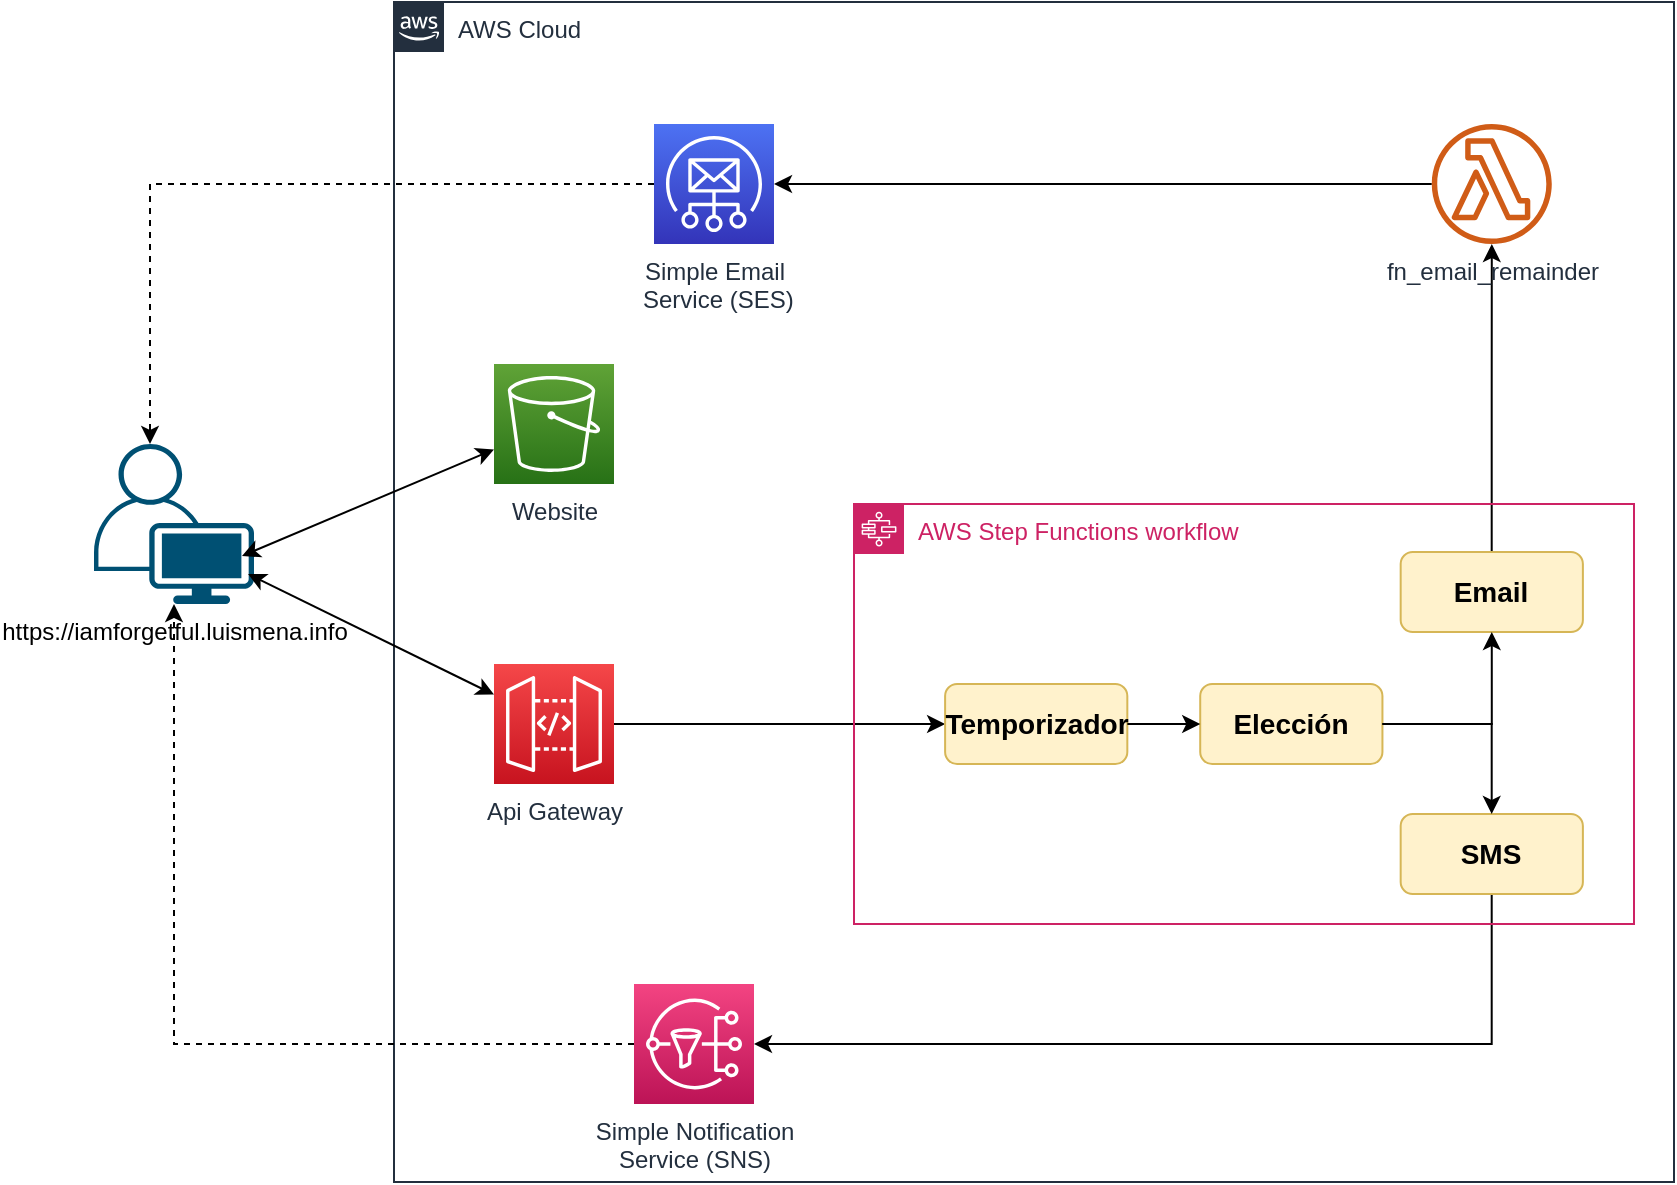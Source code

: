<mxfile version="13.7.9" type="device"><diagram id="Ht1M8jgEwFfnCIfOTk4-" name="Page-1"><mxGraphModel dx="1092" dy="966" grid="1" gridSize="10" guides="1" tooltips="1" connect="1" arrows="1" fold="1" page="1" pageScale="1" pageWidth="1169" pageHeight="827" math="0" shadow="0"><root><mxCell id="0"/><mxCell id="1" parent="0"/><mxCell id="2L3vk4NGOi_DIJXLgCzu-1" value="AWS Cloud" style="points=[[0,0],[0.25,0],[0.5,0],[0.75,0],[1,0],[1,0.25],[1,0.5],[1,0.75],[1,1],[0.75,1],[0.5,1],[0.25,1],[0,1],[0,0.75],[0,0.5],[0,0.25]];outlineConnect=0;gradientColor=none;html=1;whiteSpace=wrap;fontSize=12;fontStyle=0;shape=mxgraph.aws4.group;grIcon=mxgraph.aws4.group_aws_cloud_alt;strokeColor=#232F3E;fillColor=none;verticalAlign=top;align=left;spacingLeft=30;fontColor=#232F3E;dashed=0;" parent="1" vertex="1"><mxGeometry x="390" y="139" width="640" height="590" as="geometry"/></mxCell><mxCell id="2L3vk4NGOi_DIJXLgCzu-24" style="edgeStyle=orthogonalEdgeStyle;rounded=0;orthogonalLoop=1;jettySize=auto;html=1;entryX=0;entryY=0.5;entryDx=0;entryDy=0;" parent="1" source="2L3vk4NGOi_DIJXLgCzu-2" target="2L3vk4NGOi_DIJXLgCzu-11" edge="1"><mxGeometry relative="1" as="geometry"><mxPoint x="510" y="500" as="targetPoint"/></mxGeometry></mxCell><mxCell id="2L3vk4NGOi_DIJXLgCzu-2" value="Api Gateway" style="outlineConnect=0;fontColor=#232F3E;gradientColor=#F54749;gradientDirection=north;fillColor=#C7131F;strokeColor=#ffffff;dashed=0;verticalLabelPosition=bottom;verticalAlign=top;align=center;html=1;fontSize=12;fontStyle=0;aspect=fixed;shape=mxgraph.aws4.resourceIcon;resIcon=mxgraph.aws4.api_gateway;" parent="1" vertex="1"><mxGeometry x="440" y="470" width="60" height="60" as="geometry"/></mxCell><mxCell id="2L3vk4NGOi_DIJXLgCzu-4" value="Website" style="outlineConnect=0;fontColor=#232F3E;gradientColor=#60A337;gradientDirection=north;fillColor=#277116;strokeColor=#ffffff;dashed=0;verticalLabelPosition=bottom;verticalAlign=top;align=center;html=1;fontSize=12;fontStyle=0;aspect=fixed;shape=mxgraph.aws4.resourceIcon;resIcon=mxgraph.aws4.s3;" parent="1" vertex="1"><mxGeometry x="440" y="320" width="60" height="60" as="geometry"/></mxCell><mxCell id="2L3vk4NGOi_DIJXLgCzu-42" style="edgeStyle=orthogonalEdgeStyle;rounded=0;orthogonalLoop=1;jettySize=auto;html=1;entryX=0.35;entryY=0;entryDx=0;entryDy=0;entryPerimeter=0;startArrow=none;startFill=0;dashed=1;" parent="1" source="2L3vk4NGOi_DIJXLgCzu-7" target="2L3vk4NGOi_DIJXLgCzu-39" edge="1"><mxGeometry relative="1" as="geometry"/></mxCell><mxCell id="2L3vk4NGOi_DIJXLgCzu-7" value="Simple Email&lt;br&gt;&amp;nbsp;Service (SES)" style="outlineConnect=0;fontColor=#232F3E;gradientColor=#4D72F3;gradientDirection=north;fillColor=#3334B9;strokeColor=#ffffff;dashed=0;verticalLabelPosition=bottom;verticalAlign=top;align=center;html=1;fontSize=12;fontStyle=0;aspect=fixed;shape=mxgraph.aws4.resourceIcon;resIcon=mxgraph.aws4.simple_email_service;" parent="1" vertex="1"><mxGeometry x="520" y="200" width="60" height="60" as="geometry"/></mxCell><mxCell id="0rOzxR-KEGx7KRw8URCp-1" style="edgeStyle=orthogonalEdgeStyle;rounded=0;orthogonalLoop=1;jettySize=auto;html=1;dashed=1;" parent="1" source="2L3vk4NGOi_DIJXLgCzu-8" target="2L3vk4NGOi_DIJXLgCzu-39" edge="1"><mxGeometry relative="1" as="geometry"/></mxCell><mxCell id="2L3vk4NGOi_DIJXLgCzu-8" value="Simple Notification&lt;br&gt;Service (SNS)" style="outlineConnect=0;fontColor=#232F3E;gradientColor=#F34482;gradientDirection=north;fillColor=#BC1356;strokeColor=#ffffff;dashed=0;verticalLabelPosition=bottom;verticalAlign=top;align=center;html=1;fontSize=12;fontStyle=0;aspect=fixed;shape=mxgraph.aws4.resourceIcon;resIcon=mxgraph.aws4.sns;" parent="1" vertex="1"><mxGeometry x="510" y="630" width="60" height="60" as="geometry"/></mxCell><mxCell id="2L3vk4NGOi_DIJXLgCzu-16" style="edgeStyle=orthogonalEdgeStyle;rounded=0;orthogonalLoop=1;jettySize=auto;html=1;" parent="1" source="2L3vk4NGOi_DIJXLgCzu-13" target="2L3vk4NGOi_DIJXLgCzu-15" edge="1"><mxGeometry relative="1" as="geometry"/></mxCell><mxCell id="2L3vk4NGOi_DIJXLgCzu-18" style="edgeStyle=orthogonalEdgeStyle;rounded=0;orthogonalLoop=1;jettySize=auto;html=1;" parent="1" source="2L3vk4NGOi_DIJXLgCzu-14" target="2L3vk4NGOi_DIJXLgCzu-8" edge="1"><mxGeometry relative="1" as="geometry"><Array as="points"><mxPoint x="939" y="660"/></Array></mxGeometry></mxCell><mxCell id="2L3vk4NGOi_DIJXLgCzu-17" style="edgeStyle=orthogonalEdgeStyle;rounded=0;orthogonalLoop=1;jettySize=auto;html=1;" parent="1" source="2L3vk4NGOi_DIJXLgCzu-15" target="2L3vk4NGOi_DIJXLgCzu-7" edge="1"><mxGeometry relative="1" as="geometry"/></mxCell><mxCell id="2L3vk4NGOi_DIJXLgCzu-15" value="fn_email_remainder" style="outlineConnect=0;fontColor=#232F3E;gradientColor=none;fillColor=#D05C17;strokeColor=none;dashed=0;verticalLabelPosition=bottom;verticalAlign=top;align=center;html=1;fontSize=12;fontStyle=0;aspect=fixed;pointerEvents=1;shape=mxgraph.aws4.lambda_function;" parent="1" vertex="1"><mxGeometry x="908.89" y="200" width="60" height="60" as="geometry"/></mxCell><mxCell id="2L3vk4NGOi_DIJXLgCzu-38" value="" style="group" parent="1" vertex="1" connectable="0"><mxGeometry x="620" y="390" width="390" height="210" as="geometry"/></mxCell><mxCell id="2L3vk4NGOi_DIJXLgCzu-6" value="AWS Step Functions workflow" style="points=[[0,0],[0.25,0],[0.5,0],[0.75,0],[1,0],[1,0.25],[1,0.5],[1,0.75],[1,1],[0.75,1],[0.5,1],[0.25,1],[0,1],[0,0.75],[0,0.5],[0,0.25]];outlineConnect=0;gradientColor=none;html=1;whiteSpace=wrap;fontSize=12;fontStyle=0;shape=mxgraph.aws4.group;grIcon=mxgraph.aws4.group_aws_step_functions_workflow;strokeColor=#CD2264;fillColor=none;verticalAlign=top;align=left;spacingLeft=30;fontColor=#CD2264;dashed=0;" parent="2L3vk4NGOi_DIJXLgCzu-38" vertex="1"><mxGeometry width="390" height="210" as="geometry"/></mxCell><mxCell id="2L3vk4NGOi_DIJXLgCzu-11" value="&lt;span style=&quot;font-size: 14px&quot;&gt;&lt;b&gt;Temporizador&lt;/b&gt;&lt;/span&gt;" style="rounded=1;whiteSpace=wrap;html=1;fillColor=#fff2cc;strokeColor=#d6b656;" parent="2L3vk4NGOi_DIJXLgCzu-38" vertex="1"><mxGeometry x="45.556" y="90" width="91.111" height="40" as="geometry"/></mxCell><mxCell id="2L3vk4NGOi_DIJXLgCzu-12" value="&lt;b&gt;&lt;font style=&quot;font-size: 14px&quot;&gt;Elección&lt;/font&gt;&lt;/b&gt;" style="rounded=1;whiteSpace=wrap;html=1;fillColor=#fff2cc;strokeColor=#d6b656;" parent="2L3vk4NGOi_DIJXLgCzu-38" vertex="1"><mxGeometry x="173.111" y="90" width="91.111" height="40" as="geometry"/></mxCell><mxCell id="2L3vk4NGOi_DIJXLgCzu-21" style="edgeStyle=orthogonalEdgeStyle;rounded=0;orthogonalLoop=1;jettySize=auto;html=1;" parent="2L3vk4NGOi_DIJXLgCzu-38" source="2L3vk4NGOi_DIJXLgCzu-11" target="2L3vk4NGOi_DIJXLgCzu-12" edge="1"><mxGeometry as="geometry"/></mxCell><mxCell id="2L3vk4NGOi_DIJXLgCzu-13" value="&lt;b&gt;&lt;font style=&quot;font-size: 14px&quot;&gt;Email&lt;/font&gt;&lt;/b&gt;" style="rounded=1;whiteSpace=wrap;html=1;fillColor=#fff2cc;strokeColor=#d6b656;" parent="2L3vk4NGOi_DIJXLgCzu-38" vertex="1"><mxGeometry x="273.333" y="24" width="91.111" height="40" as="geometry"/></mxCell><mxCell id="2L3vk4NGOi_DIJXLgCzu-19" style="edgeStyle=orthogonalEdgeStyle;rounded=0;orthogonalLoop=1;jettySize=auto;html=1;entryX=0.5;entryY=1;entryDx=0;entryDy=0;" parent="2L3vk4NGOi_DIJXLgCzu-38" source="2L3vk4NGOi_DIJXLgCzu-12" target="2L3vk4NGOi_DIJXLgCzu-13" edge="1"><mxGeometry as="geometry"/></mxCell><mxCell id="2L3vk4NGOi_DIJXLgCzu-14" value="&lt;b&gt;&lt;font style=&quot;font-size: 14px&quot;&gt;SMS&lt;/font&gt;&lt;/b&gt;" style="rounded=1;whiteSpace=wrap;html=1;fillColor=#fff2cc;strokeColor=#d6b656;" parent="2L3vk4NGOi_DIJXLgCzu-38" vertex="1"><mxGeometry x="273.333" y="155" width="91.111" height="40" as="geometry"/></mxCell><mxCell id="2L3vk4NGOi_DIJXLgCzu-20" style="edgeStyle=orthogonalEdgeStyle;rounded=0;orthogonalLoop=1;jettySize=auto;html=1;" parent="2L3vk4NGOi_DIJXLgCzu-38" source="2L3vk4NGOi_DIJXLgCzu-12" target="2L3vk4NGOi_DIJXLgCzu-14" edge="1"><mxGeometry as="geometry"/></mxCell><mxCell id="2L3vk4NGOi_DIJXLgCzu-39" value="https://iamforgetful.luismena.info" style="points=[[0.35,0,0],[0.98,0.51,0],[1,0.71,0],[0.67,1,0],[0,0.795,0],[0,0.65,0]];verticalLabelPosition=bottom;html=1;verticalAlign=top;aspect=fixed;align=center;pointerEvents=1;shape=mxgraph.cisco19.user;fillColor=#005073;strokeColor=none;" parent="1" vertex="1"><mxGeometry x="240" y="360" width="80" height="80" as="geometry"/></mxCell><mxCell id="0rOzxR-KEGx7KRw8URCp-3" value="" style="endArrow=classic;html=1;startArrow=classic;startFill=1;exitX=0.925;exitY=0.7;exitDx=0;exitDy=0;exitPerimeter=0;" parent="1" target="2L3vk4NGOi_DIJXLgCzu-4" edge="1" source="2L3vk4NGOi_DIJXLgCzu-39"><mxGeometry width="50" height="50" relative="1" as="geometry"><mxPoint x="240" y="420" as="sourcePoint"/><mxPoint x="290" y="370" as="targetPoint"/></mxGeometry></mxCell><mxCell id="0rOzxR-KEGx7KRw8URCp-4" value="" style="endArrow=classic;html=1;startArrow=classic;startFill=1;exitX=0.963;exitY=0.813;exitDx=0;exitDy=0;exitPerimeter=0;" parent="1" source="2L3vk4NGOi_DIJXLgCzu-39" target="2L3vk4NGOi_DIJXLgCzu-2" edge="1"><mxGeometry width="50" height="50" relative="1" as="geometry"><mxPoint x="250" y="430" as="sourcePoint"/><mxPoint x="380" y="373.125" as="targetPoint"/></mxGeometry></mxCell></root></mxGraphModel></diagram></mxfile>